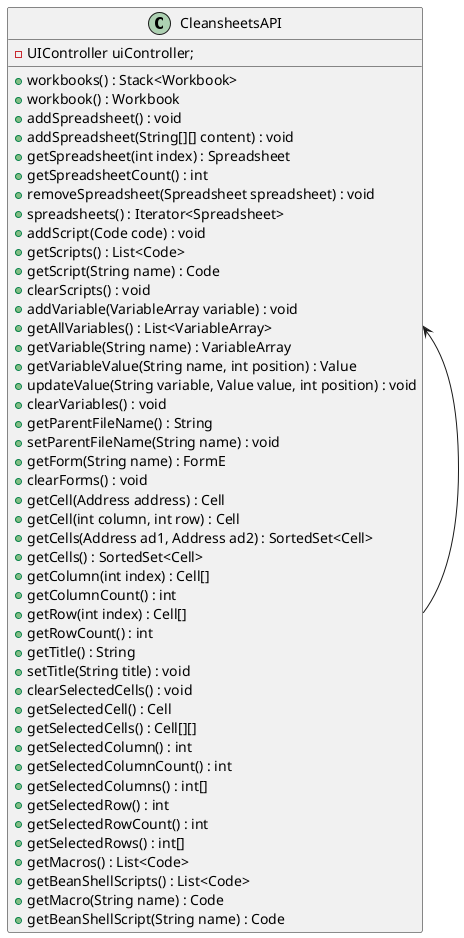 @startuml doc-files/api_class_diagram.png

class CleansheetsAPI {
    -UIController uiController;
    +workbooks() : Stack<Workbook>
    +workbook() : Workbook
    +addSpreadsheet() : void
    +addSpreadsheet(String[][] content) : void
    +getSpreadsheet(int index) : Spreadsheet
    +getSpreadsheetCount() : int
    +removeSpreadsheet(Spreadsheet spreadsheet) : void
    +spreadsheets() : Iterator<Spreadsheet>
    +addScript(Code code) : void
    +getScripts() : List<Code>
    +getScript(String name) : Code
    +clearScripts() : void
    +addVariable(VariableArray variable) : void
    +getAllVariables() : List<VariableArray>
    +getVariable(String name) : VariableArray
    +getVariableValue(String name, int position) : Value
    +updateValue(String variable, Value value, int position) : void
    +clearVariables() : void
    +getParentFileName() : String
    +setParentFileName(String name) : void
    +getForm(String name) : FormE
    +clearForms() : void
    +getCell(Address address) : Cell
    +getCell(int column, int row) : Cell
    +getCells(Address ad1, Address ad2) : SortedSet<Cell>
    +getCells() : SortedSet<Cell>
    +getColumn(int index) : Cell[]
    +getColumnCount() : int
    +getRow(int index) : Cell[]
    +getRowCount() : int
    +getTitle() : String
    +setTitle(String title) : void
    +clearSelectedCells() : void
    +getSelectedCell() : Cell
    +getSelectedCells() : Cell[][]
    +getSelectedColumn() : int
    +getSelectedColumnCount() : int
    +getSelectedColumns() : int[]
    +getSelectedRow() : int
    +getSelectedRowCount() : int 
    +getSelectedRows() : int[]
    +getMacros() : List<Code>
    +getBeanShellScripts() : List<Code>
    +getMacro(String name) : Code
    +getBeanShellScript(String name) : Code
}

CleansheetsAPI <-- CleansheetsAPI 

@enduml
